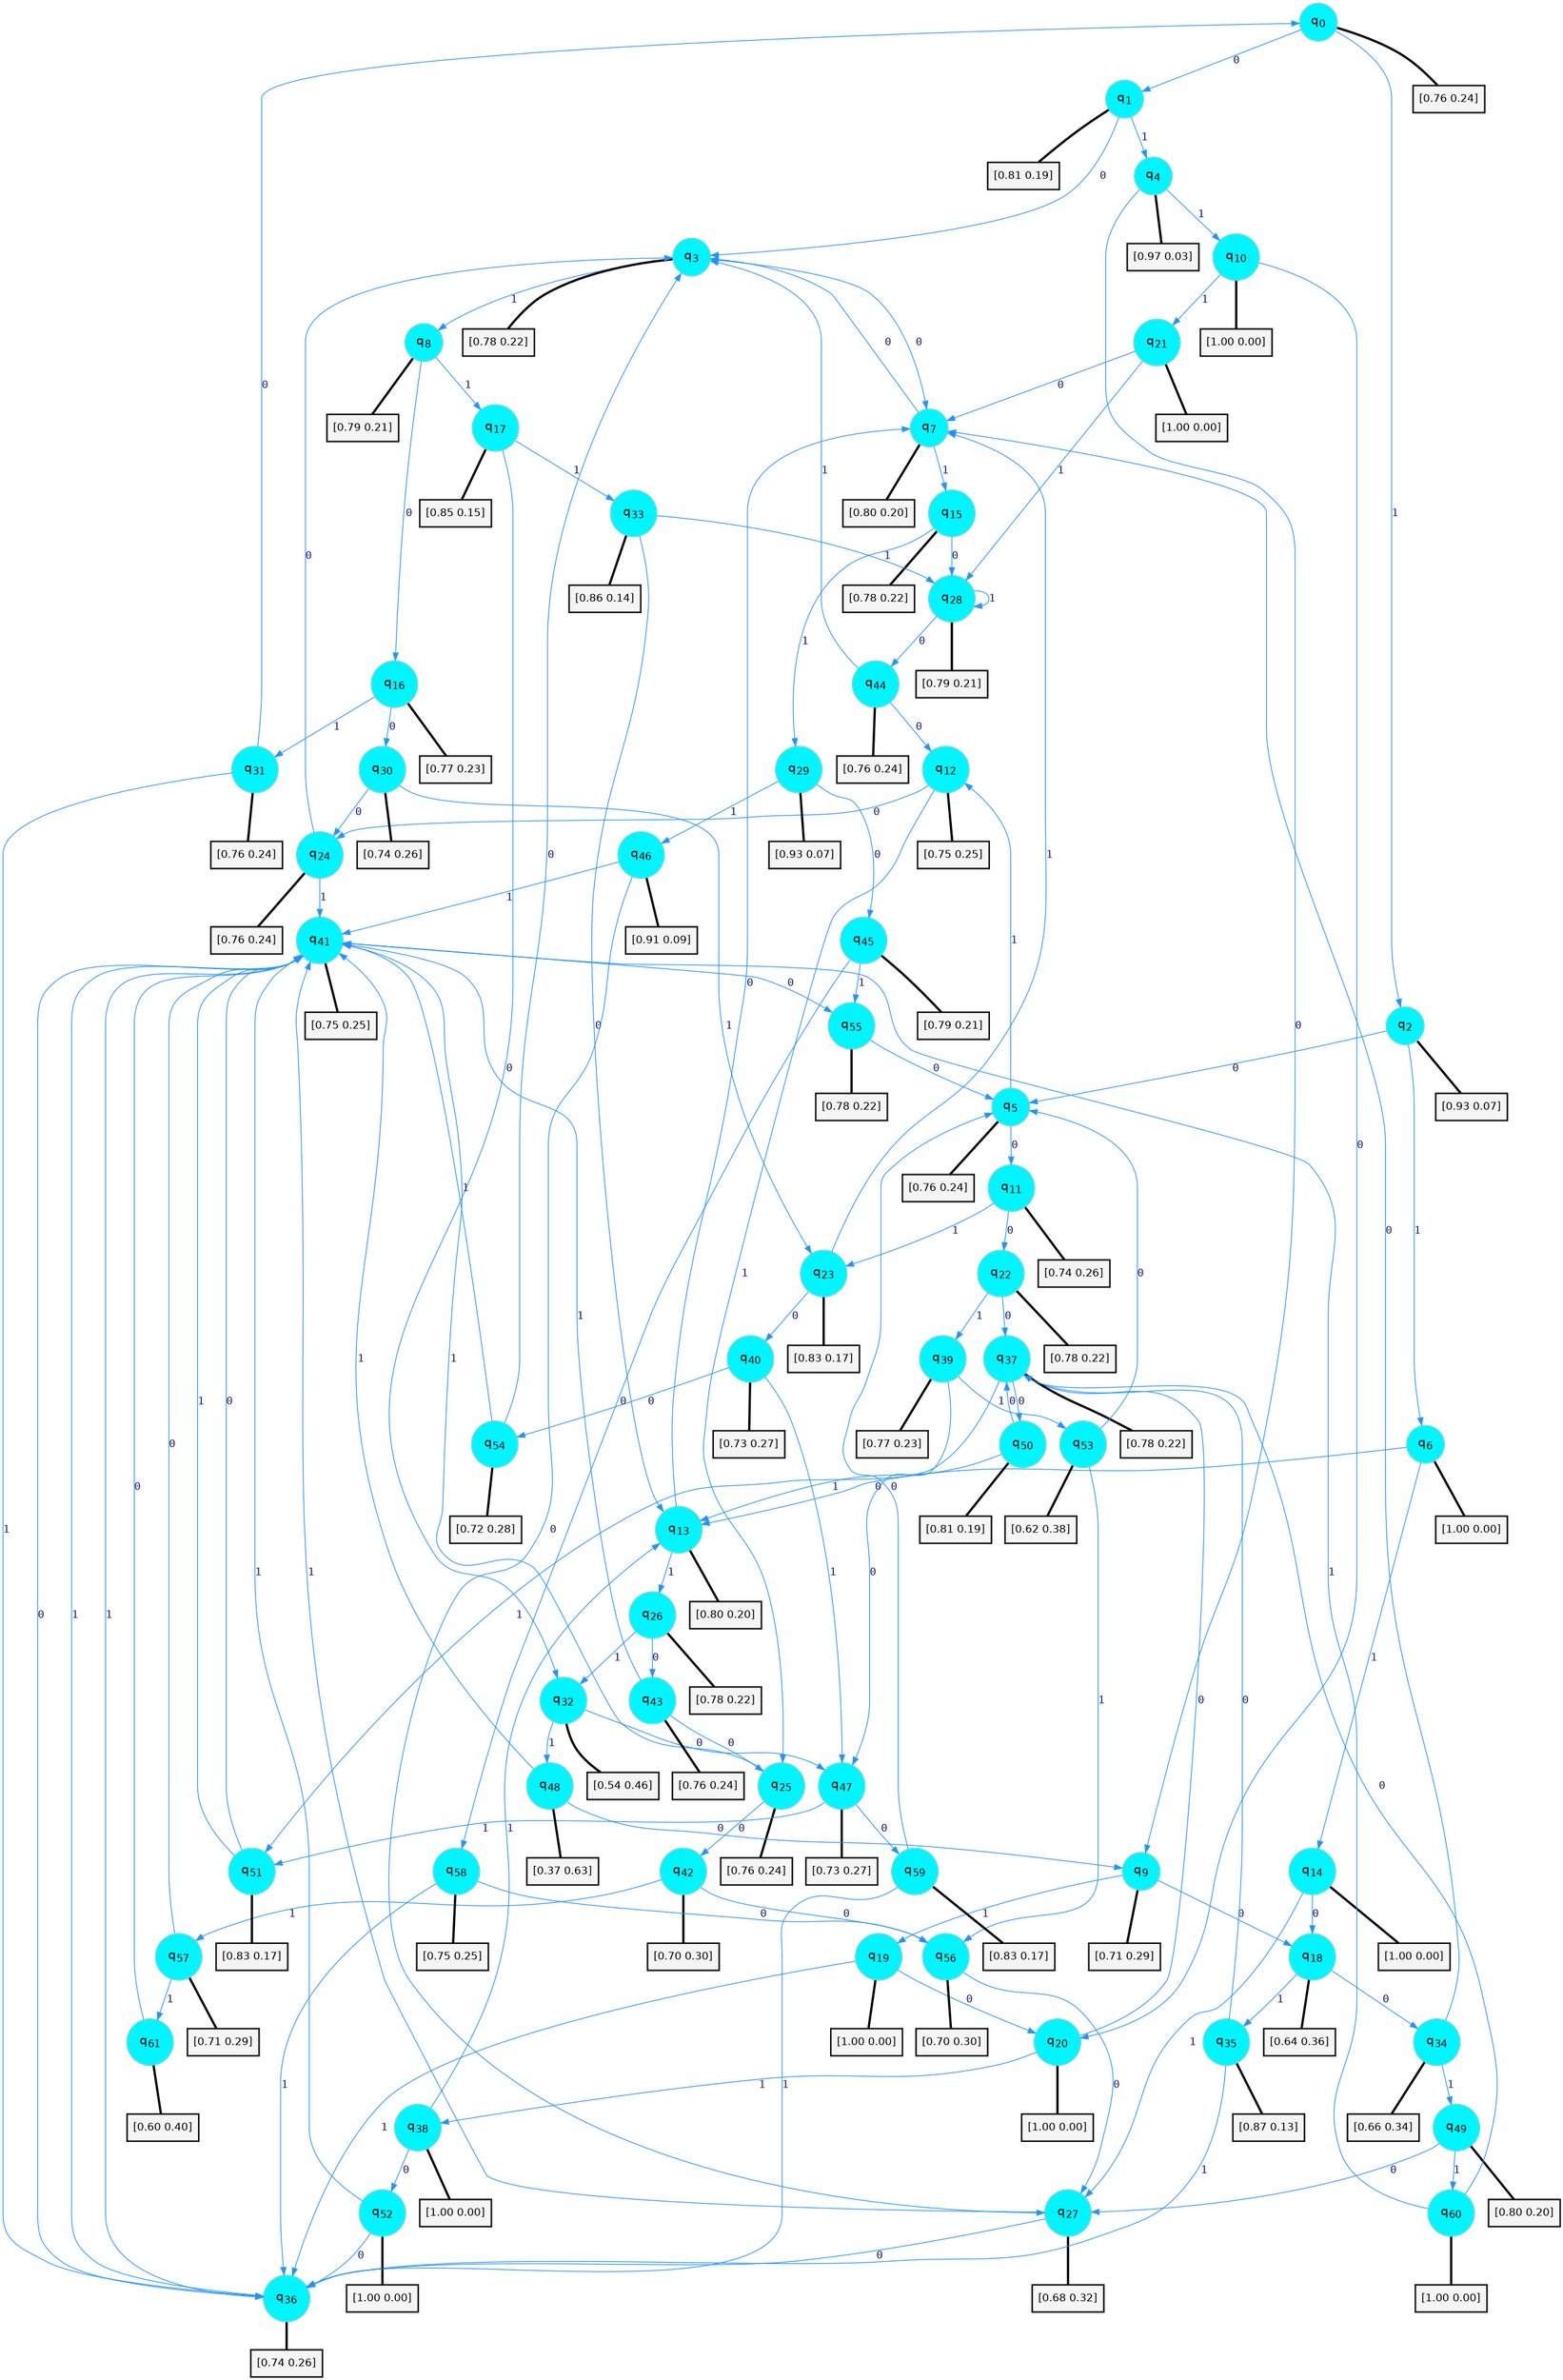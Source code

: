 digraph G {
graph [
bgcolor=transparent, dpi=300, rankdir=TD, size="40,25"];
node [
color=gray, fillcolor=turquoise1, fontcolor=black, fontname=Helvetica, fontsize=16, fontweight=bold, shape=circle, style=filled];
edge [
arrowsize=1, color=dodgerblue1, fontcolor=midnightblue, fontname=courier, fontweight=bold, penwidth=1, style=solid, weight=20];
0[label=<q<SUB>0</SUB>>];
1[label=<q<SUB>1</SUB>>];
2[label=<q<SUB>2</SUB>>];
3[label=<q<SUB>3</SUB>>];
4[label=<q<SUB>4</SUB>>];
5[label=<q<SUB>5</SUB>>];
6[label=<q<SUB>6</SUB>>];
7[label=<q<SUB>7</SUB>>];
8[label=<q<SUB>8</SUB>>];
9[label=<q<SUB>9</SUB>>];
10[label=<q<SUB>10</SUB>>];
11[label=<q<SUB>11</SUB>>];
12[label=<q<SUB>12</SUB>>];
13[label=<q<SUB>13</SUB>>];
14[label=<q<SUB>14</SUB>>];
15[label=<q<SUB>15</SUB>>];
16[label=<q<SUB>16</SUB>>];
17[label=<q<SUB>17</SUB>>];
18[label=<q<SUB>18</SUB>>];
19[label=<q<SUB>19</SUB>>];
20[label=<q<SUB>20</SUB>>];
21[label=<q<SUB>21</SUB>>];
22[label=<q<SUB>22</SUB>>];
23[label=<q<SUB>23</SUB>>];
24[label=<q<SUB>24</SUB>>];
25[label=<q<SUB>25</SUB>>];
26[label=<q<SUB>26</SUB>>];
27[label=<q<SUB>27</SUB>>];
28[label=<q<SUB>28</SUB>>];
29[label=<q<SUB>29</SUB>>];
30[label=<q<SUB>30</SUB>>];
31[label=<q<SUB>31</SUB>>];
32[label=<q<SUB>32</SUB>>];
33[label=<q<SUB>33</SUB>>];
34[label=<q<SUB>34</SUB>>];
35[label=<q<SUB>35</SUB>>];
36[label=<q<SUB>36</SUB>>];
37[label=<q<SUB>37</SUB>>];
38[label=<q<SUB>38</SUB>>];
39[label=<q<SUB>39</SUB>>];
40[label=<q<SUB>40</SUB>>];
41[label=<q<SUB>41</SUB>>];
42[label=<q<SUB>42</SUB>>];
43[label=<q<SUB>43</SUB>>];
44[label=<q<SUB>44</SUB>>];
45[label=<q<SUB>45</SUB>>];
46[label=<q<SUB>46</SUB>>];
47[label=<q<SUB>47</SUB>>];
48[label=<q<SUB>48</SUB>>];
49[label=<q<SUB>49</SUB>>];
50[label=<q<SUB>50</SUB>>];
51[label=<q<SUB>51</SUB>>];
52[label=<q<SUB>52</SUB>>];
53[label=<q<SUB>53</SUB>>];
54[label=<q<SUB>54</SUB>>];
55[label=<q<SUB>55</SUB>>];
56[label=<q<SUB>56</SUB>>];
57[label=<q<SUB>57</SUB>>];
58[label=<q<SUB>58</SUB>>];
59[label=<q<SUB>59</SUB>>];
60[label=<q<SUB>60</SUB>>];
61[label=<q<SUB>61</SUB>>];
62[label="[0.76 0.24]", shape=box,fontcolor=black, fontname=Helvetica, fontsize=14, penwidth=2, fillcolor=whitesmoke,color=black];
63[label="[0.81 0.19]", shape=box,fontcolor=black, fontname=Helvetica, fontsize=14, penwidth=2, fillcolor=whitesmoke,color=black];
64[label="[0.93 0.07]", shape=box,fontcolor=black, fontname=Helvetica, fontsize=14, penwidth=2, fillcolor=whitesmoke,color=black];
65[label="[0.78 0.22]", shape=box,fontcolor=black, fontname=Helvetica, fontsize=14, penwidth=2, fillcolor=whitesmoke,color=black];
66[label="[0.97 0.03]", shape=box,fontcolor=black, fontname=Helvetica, fontsize=14, penwidth=2, fillcolor=whitesmoke,color=black];
67[label="[0.76 0.24]", shape=box,fontcolor=black, fontname=Helvetica, fontsize=14, penwidth=2, fillcolor=whitesmoke,color=black];
68[label="[1.00 0.00]", shape=box,fontcolor=black, fontname=Helvetica, fontsize=14, penwidth=2, fillcolor=whitesmoke,color=black];
69[label="[0.80 0.20]", shape=box,fontcolor=black, fontname=Helvetica, fontsize=14, penwidth=2, fillcolor=whitesmoke,color=black];
70[label="[0.79 0.21]", shape=box,fontcolor=black, fontname=Helvetica, fontsize=14, penwidth=2, fillcolor=whitesmoke,color=black];
71[label="[0.71 0.29]", shape=box,fontcolor=black, fontname=Helvetica, fontsize=14, penwidth=2, fillcolor=whitesmoke,color=black];
72[label="[1.00 0.00]", shape=box,fontcolor=black, fontname=Helvetica, fontsize=14, penwidth=2, fillcolor=whitesmoke,color=black];
73[label="[0.74 0.26]", shape=box,fontcolor=black, fontname=Helvetica, fontsize=14, penwidth=2, fillcolor=whitesmoke,color=black];
74[label="[0.75 0.25]", shape=box,fontcolor=black, fontname=Helvetica, fontsize=14, penwidth=2, fillcolor=whitesmoke,color=black];
75[label="[0.80 0.20]", shape=box,fontcolor=black, fontname=Helvetica, fontsize=14, penwidth=2, fillcolor=whitesmoke,color=black];
76[label="[1.00 0.00]", shape=box,fontcolor=black, fontname=Helvetica, fontsize=14, penwidth=2, fillcolor=whitesmoke,color=black];
77[label="[0.78 0.22]", shape=box,fontcolor=black, fontname=Helvetica, fontsize=14, penwidth=2, fillcolor=whitesmoke,color=black];
78[label="[0.77 0.23]", shape=box,fontcolor=black, fontname=Helvetica, fontsize=14, penwidth=2, fillcolor=whitesmoke,color=black];
79[label="[0.85 0.15]", shape=box,fontcolor=black, fontname=Helvetica, fontsize=14, penwidth=2, fillcolor=whitesmoke,color=black];
80[label="[0.64 0.36]", shape=box,fontcolor=black, fontname=Helvetica, fontsize=14, penwidth=2, fillcolor=whitesmoke,color=black];
81[label="[1.00 0.00]", shape=box,fontcolor=black, fontname=Helvetica, fontsize=14, penwidth=2, fillcolor=whitesmoke,color=black];
82[label="[1.00 0.00]", shape=box,fontcolor=black, fontname=Helvetica, fontsize=14, penwidth=2, fillcolor=whitesmoke,color=black];
83[label="[1.00 0.00]", shape=box,fontcolor=black, fontname=Helvetica, fontsize=14, penwidth=2, fillcolor=whitesmoke,color=black];
84[label="[0.78 0.22]", shape=box,fontcolor=black, fontname=Helvetica, fontsize=14, penwidth=2, fillcolor=whitesmoke,color=black];
85[label="[0.83 0.17]", shape=box,fontcolor=black, fontname=Helvetica, fontsize=14, penwidth=2, fillcolor=whitesmoke,color=black];
86[label="[0.76 0.24]", shape=box,fontcolor=black, fontname=Helvetica, fontsize=14, penwidth=2, fillcolor=whitesmoke,color=black];
87[label="[0.76 0.24]", shape=box,fontcolor=black, fontname=Helvetica, fontsize=14, penwidth=2, fillcolor=whitesmoke,color=black];
88[label="[0.78 0.22]", shape=box,fontcolor=black, fontname=Helvetica, fontsize=14, penwidth=2, fillcolor=whitesmoke,color=black];
89[label="[0.68 0.32]", shape=box,fontcolor=black, fontname=Helvetica, fontsize=14, penwidth=2, fillcolor=whitesmoke,color=black];
90[label="[0.79 0.21]", shape=box,fontcolor=black, fontname=Helvetica, fontsize=14, penwidth=2, fillcolor=whitesmoke,color=black];
91[label="[0.93 0.07]", shape=box,fontcolor=black, fontname=Helvetica, fontsize=14, penwidth=2, fillcolor=whitesmoke,color=black];
92[label="[0.74 0.26]", shape=box,fontcolor=black, fontname=Helvetica, fontsize=14, penwidth=2, fillcolor=whitesmoke,color=black];
93[label="[0.76 0.24]", shape=box,fontcolor=black, fontname=Helvetica, fontsize=14, penwidth=2, fillcolor=whitesmoke,color=black];
94[label="[0.54 0.46]", shape=box,fontcolor=black, fontname=Helvetica, fontsize=14, penwidth=2, fillcolor=whitesmoke,color=black];
95[label="[0.86 0.14]", shape=box,fontcolor=black, fontname=Helvetica, fontsize=14, penwidth=2, fillcolor=whitesmoke,color=black];
96[label="[0.66 0.34]", shape=box,fontcolor=black, fontname=Helvetica, fontsize=14, penwidth=2, fillcolor=whitesmoke,color=black];
97[label="[0.87 0.13]", shape=box,fontcolor=black, fontname=Helvetica, fontsize=14, penwidth=2, fillcolor=whitesmoke,color=black];
98[label="[0.74 0.26]", shape=box,fontcolor=black, fontname=Helvetica, fontsize=14, penwidth=2, fillcolor=whitesmoke,color=black];
99[label="[0.78 0.22]", shape=box,fontcolor=black, fontname=Helvetica, fontsize=14, penwidth=2, fillcolor=whitesmoke,color=black];
100[label="[1.00 0.00]", shape=box,fontcolor=black, fontname=Helvetica, fontsize=14, penwidth=2, fillcolor=whitesmoke,color=black];
101[label="[0.77 0.23]", shape=box,fontcolor=black, fontname=Helvetica, fontsize=14, penwidth=2, fillcolor=whitesmoke,color=black];
102[label="[0.73 0.27]", shape=box,fontcolor=black, fontname=Helvetica, fontsize=14, penwidth=2, fillcolor=whitesmoke,color=black];
103[label="[0.75 0.25]", shape=box,fontcolor=black, fontname=Helvetica, fontsize=14, penwidth=2, fillcolor=whitesmoke,color=black];
104[label="[0.70 0.30]", shape=box,fontcolor=black, fontname=Helvetica, fontsize=14, penwidth=2, fillcolor=whitesmoke,color=black];
105[label="[0.76 0.24]", shape=box,fontcolor=black, fontname=Helvetica, fontsize=14, penwidth=2, fillcolor=whitesmoke,color=black];
106[label="[0.76 0.24]", shape=box,fontcolor=black, fontname=Helvetica, fontsize=14, penwidth=2, fillcolor=whitesmoke,color=black];
107[label="[0.79 0.21]", shape=box,fontcolor=black, fontname=Helvetica, fontsize=14, penwidth=2, fillcolor=whitesmoke,color=black];
108[label="[0.91 0.09]", shape=box,fontcolor=black, fontname=Helvetica, fontsize=14, penwidth=2, fillcolor=whitesmoke,color=black];
109[label="[0.73 0.27]", shape=box,fontcolor=black, fontname=Helvetica, fontsize=14, penwidth=2, fillcolor=whitesmoke,color=black];
110[label="[0.37 0.63]", shape=box,fontcolor=black, fontname=Helvetica, fontsize=14, penwidth=2, fillcolor=whitesmoke,color=black];
111[label="[0.80 0.20]", shape=box,fontcolor=black, fontname=Helvetica, fontsize=14, penwidth=2, fillcolor=whitesmoke,color=black];
112[label="[0.81 0.19]", shape=box,fontcolor=black, fontname=Helvetica, fontsize=14, penwidth=2, fillcolor=whitesmoke,color=black];
113[label="[0.83 0.17]", shape=box,fontcolor=black, fontname=Helvetica, fontsize=14, penwidth=2, fillcolor=whitesmoke,color=black];
114[label="[1.00 0.00]", shape=box,fontcolor=black, fontname=Helvetica, fontsize=14, penwidth=2, fillcolor=whitesmoke,color=black];
115[label="[0.62 0.38]", shape=box,fontcolor=black, fontname=Helvetica, fontsize=14, penwidth=2, fillcolor=whitesmoke,color=black];
116[label="[0.72 0.28]", shape=box,fontcolor=black, fontname=Helvetica, fontsize=14, penwidth=2, fillcolor=whitesmoke,color=black];
117[label="[0.78 0.22]", shape=box,fontcolor=black, fontname=Helvetica, fontsize=14, penwidth=2, fillcolor=whitesmoke,color=black];
118[label="[0.70 0.30]", shape=box,fontcolor=black, fontname=Helvetica, fontsize=14, penwidth=2, fillcolor=whitesmoke,color=black];
119[label="[0.71 0.29]", shape=box,fontcolor=black, fontname=Helvetica, fontsize=14, penwidth=2, fillcolor=whitesmoke,color=black];
120[label="[0.75 0.25]", shape=box,fontcolor=black, fontname=Helvetica, fontsize=14, penwidth=2, fillcolor=whitesmoke,color=black];
121[label="[0.83 0.17]", shape=box,fontcolor=black, fontname=Helvetica, fontsize=14, penwidth=2, fillcolor=whitesmoke,color=black];
122[label="[1.00 0.00]", shape=box,fontcolor=black, fontname=Helvetica, fontsize=14, penwidth=2, fillcolor=whitesmoke,color=black];
123[label="[0.60 0.40]", shape=box,fontcolor=black, fontname=Helvetica, fontsize=14, penwidth=2, fillcolor=whitesmoke,color=black];
0->1 [label=0];
0->2 [label=1];
0->62 [arrowhead=none, penwidth=3,color=black];
1->3 [label=0];
1->4 [label=1];
1->63 [arrowhead=none, penwidth=3,color=black];
2->5 [label=0];
2->6 [label=1];
2->64 [arrowhead=none, penwidth=3,color=black];
3->7 [label=0];
3->8 [label=1];
3->65 [arrowhead=none, penwidth=3,color=black];
4->9 [label=0];
4->10 [label=1];
4->66 [arrowhead=none, penwidth=3,color=black];
5->11 [label=0];
5->12 [label=1];
5->67 [arrowhead=none, penwidth=3,color=black];
6->13 [label=0];
6->14 [label=1];
6->68 [arrowhead=none, penwidth=3,color=black];
7->3 [label=0];
7->15 [label=1];
7->69 [arrowhead=none, penwidth=3,color=black];
8->16 [label=0];
8->17 [label=1];
8->70 [arrowhead=none, penwidth=3,color=black];
9->18 [label=0];
9->19 [label=1];
9->71 [arrowhead=none, penwidth=3,color=black];
10->20 [label=0];
10->21 [label=1];
10->72 [arrowhead=none, penwidth=3,color=black];
11->22 [label=0];
11->23 [label=1];
11->73 [arrowhead=none, penwidth=3,color=black];
12->24 [label=0];
12->25 [label=1];
12->74 [arrowhead=none, penwidth=3,color=black];
13->7 [label=0];
13->26 [label=1];
13->75 [arrowhead=none, penwidth=3,color=black];
14->18 [label=0];
14->27 [label=1];
14->76 [arrowhead=none, penwidth=3,color=black];
15->28 [label=0];
15->29 [label=1];
15->77 [arrowhead=none, penwidth=3,color=black];
16->30 [label=0];
16->31 [label=1];
16->78 [arrowhead=none, penwidth=3,color=black];
17->32 [label=0];
17->33 [label=1];
17->79 [arrowhead=none, penwidth=3,color=black];
18->34 [label=0];
18->35 [label=1];
18->80 [arrowhead=none, penwidth=3,color=black];
19->20 [label=0];
19->36 [label=1];
19->81 [arrowhead=none, penwidth=3,color=black];
20->37 [label=0];
20->38 [label=1];
20->82 [arrowhead=none, penwidth=3,color=black];
21->7 [label=0];
21->28 [label=1];
21->83 [arrowhead=none, penwidth=3,color=black];
22->37 [label=0];
22->39 [label=1];
22->84 [arrowhead=none, penwidth=3,color=black];
23->40 [label=0];
23->7 [label=1];
23->85 [arrowhead=none, penwidth=3,color=black];
24->3 [label=0];
24->41 [label=1];
24->86 [arrowhead=none, penwidth=3,color=black];
25->42 [label=0];
25->41 [label=1];
25->87 [arrowhead=none, penwidth=3,color=black];
26->43 [label=0];
26->32 [label=1];
26->88 [arrowhead=none, penwidth=3,color=black];
27->36 [label=0];
27->41 [label=1];
27->89 [arrowhead=none, penwidth=3,color=black];
28->44 [label=0];
28->28 [label=1];
28->90 [arrowhead=none, penwidth=3,color=black];
29->45 [label=0];
29->46 [label=1];
29->91 [arrowhead=none, penwidth=3,color=black];
30->24 [label=0];
30->23 [label=1];
30->92 [arrowhead=none, penwidth=3,color=black];
31->0 [label=0];
31->36 [label=1];
31->93 [arrowhead=none, penwidth=3,color=black];
32->47 [label=0];
32->48 [label=1];
32->94 [arrowhead=none, penwidth=3,color=black];
33->13 [label=0];
33->28 [label=1];
33->95 [arrowhead=none, penwidth=3,color=black];
34->7 [label=0];
34->49 [label=1];
34->96 [arrowhead=none, penwidth=3,color=black];
35->37 [label=0];
35->36 [label=1];
35->97 [arrowhead=none, penwidth=3,color=black];
36->41 [label=0];
36->41 [label=1];
36->98 [arrowhead=none, penwidth=3,color=black];
37->50 [label=0];
37->51 [label=1];
37->99 [arrowhead=none, penwidth=3,color=black];
38->52 [label=0];
38->13 [label=1];
38->100 [arrowhead=none, penwidth=3,color=black];
39->47 [label=0];
39->53 [label=1];
39->101 [arrowhead=none, penwidth=3,color=black];
40->54 [label=0];
40->47 [label=1];
40->102 [arrowhead=none, penwidth=3,color=black];
41->55 [label=0];
41->36 [label=1];
41->103 [arrowhead=none, penwidth=3,color=black];
42->56 [label=0];
42->57 [label=1];
42->104 [arrowhead=none, penwidth=3,color=black];
43->25 [label=0];
43->41 [label=1];
43->105 [arrowhead=none, penwidth=3,color=black];
44->12 [label=0];
44->3 [label=1];
44->106 [arrowhead=none, penwidth=3,color=black];
45->58 [label=0];
45->55 [label=1];
45->107 [arrowhead=none, penwidth=3,color=black];
46->27 [label=0];
46->41 [label=1];
46->108 [arrowhead=none, penwidth=3,color=black];
47->59 [label=0];
47->51 [label=1];
47->109 [arrowhead=none, penwidth=3,color=black];
48->9 [label=0];
48->41 [label=1];
48->110 [arrowhead=none, penwidth=3,color=black];
49->27 [label=0];
49->60 [label=1];
49->111 [arrowhead=none, penwidth=3,color=black];
50->37 [label=0];
50->13 [label=1];
50->112 [arrowhead=none, penwidth=3,color=black];
51->41 [label=0];
51->41 [label=1];
51->113 [arrowhead=none, penwidth=3,color=black];
52->36 [label=0];
52->41 [label=1];
52->114 [arrowhead=none, penwidth=3,color=black];
53->5 [label=0];
53->56 [label=1];
53->115 [arrowhead=none, penwidth=3,color=black];
54->3 [label=0];
54->41 [label=1];
54->116 [arrowhead=none, penwidth=3,color=black];
55->5 [label=0];
55->117 [arrowhead=none, penwidth=3,color=black];
56->27 [label=0];
56->118 [arrowhead=none, penwidth=3,color=black];
57->41 [label=0];
57->61 [label=1];
57->119 [arrowhead=none, penwidth=3,color=black];
58->56 [label=0];
58->36 [label=1];
58->120 [arrowhead=none, penwidth=3,color=black];
59->5 [label=0];
59->36 [label=1];
59->121 [arrowhead=none, penwidth=3,color=black];
60->37 [label=0];
60->41 [label=1];
60->122 [arrowhead=none, penwidth=3,color=black];
61->41 [label=0];
61->123 [arrowhead=none, penwidth=3,color=black];
}
